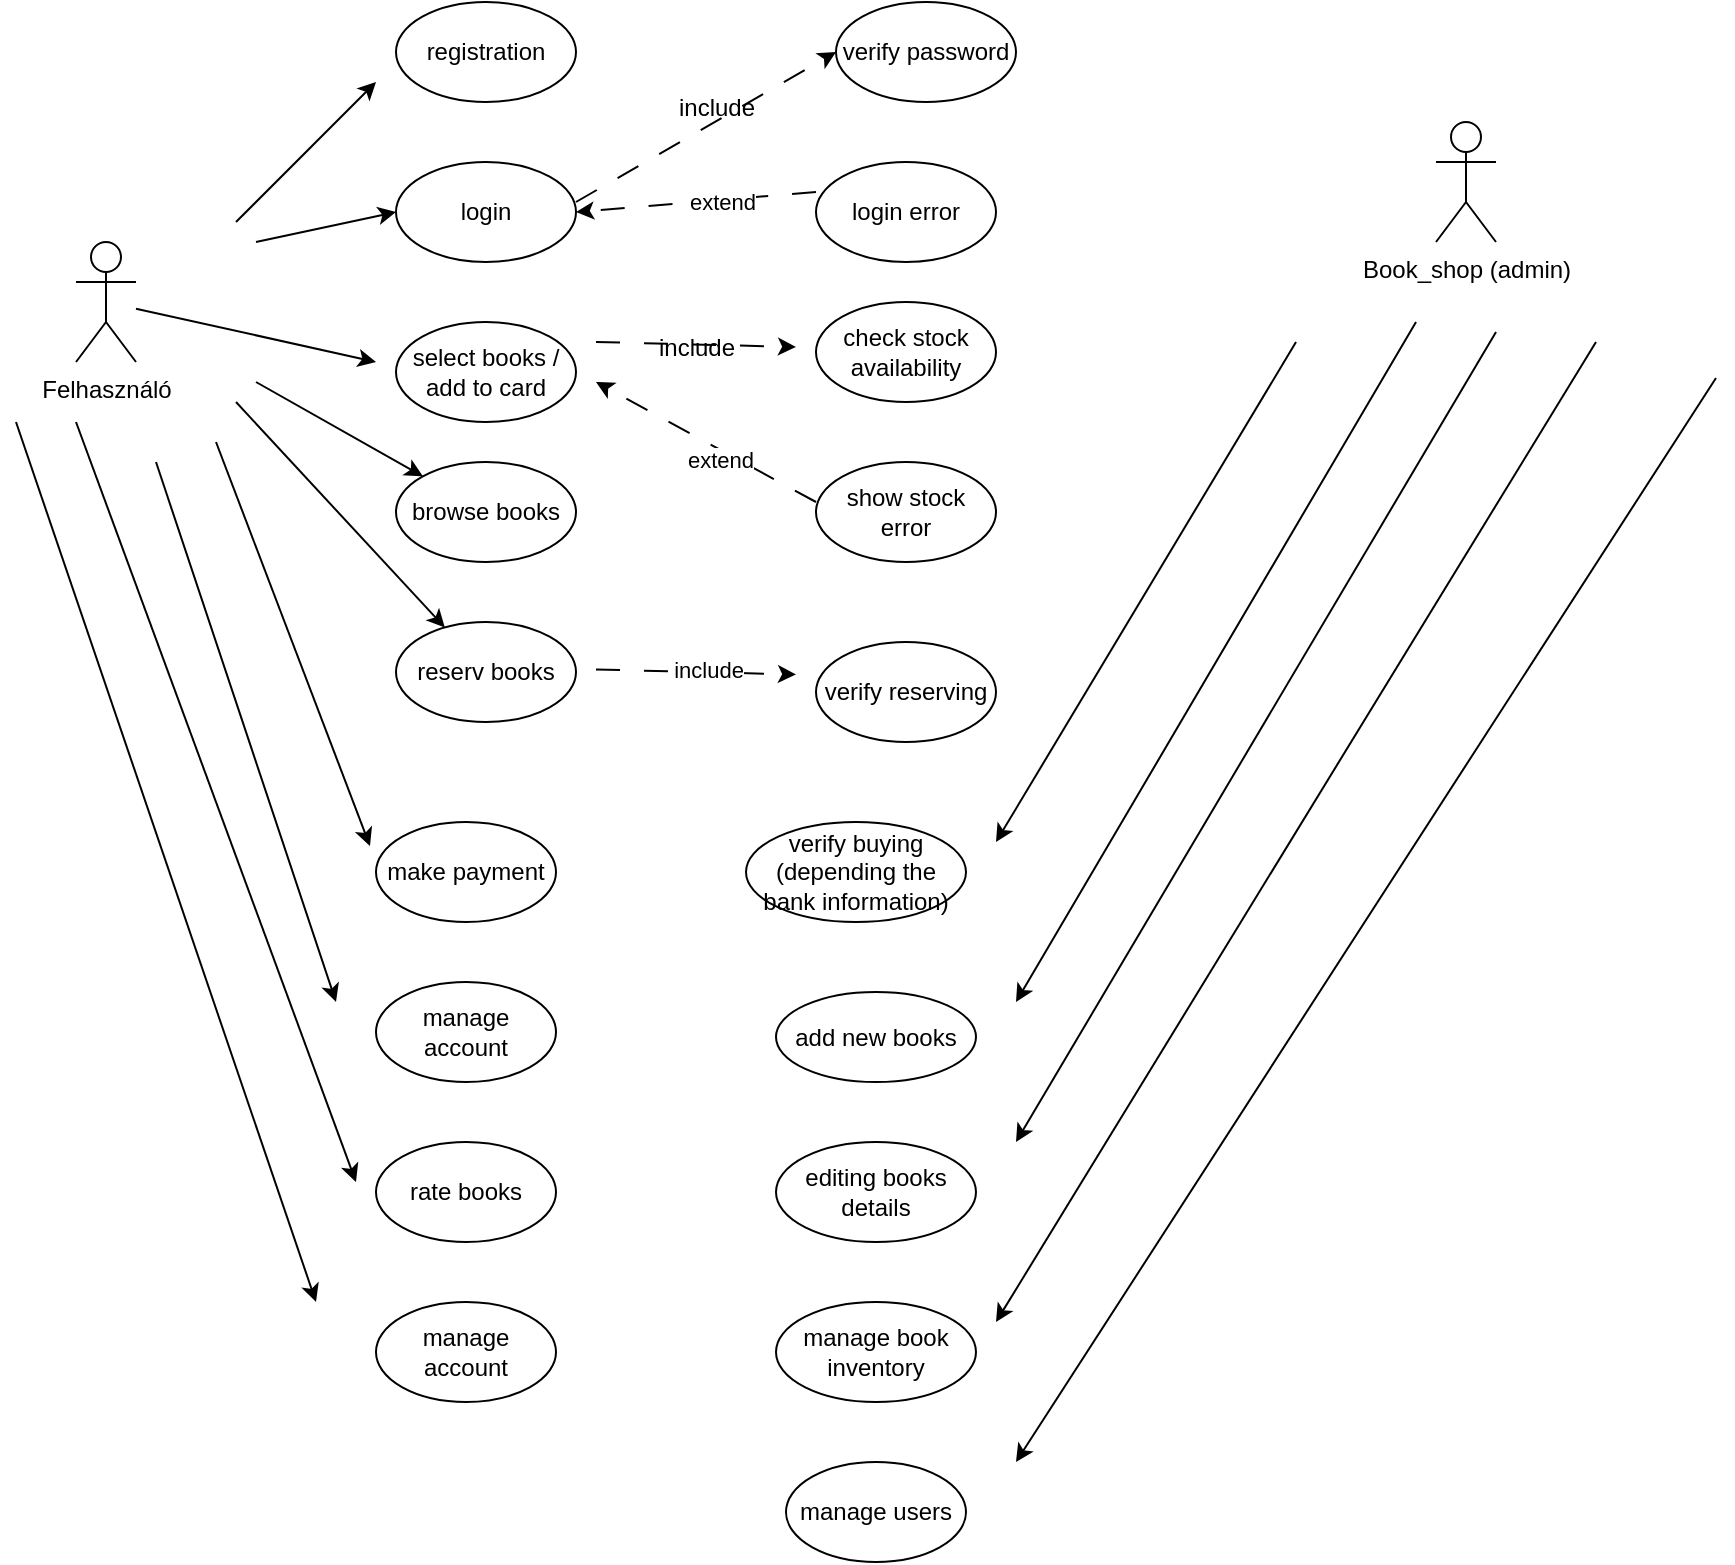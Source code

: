 <mxfile version="25.0.3">
  <diagram name="1 oldal" id="pGAsfrsrWcSzpsH08qXX">
    <mxGraphModel dx="2084" dy="669" grid="1" gridSize="10" guides="1" tooltips="1" connect="1" arrows="1" fold="1" page="1" pageScale="1" pageWidth="827" pageHeight="1169" math="0" shadow="0">
      <root>
        <mxCell id="0" />
        <mxCell id="1" parent="0" />
        <mxCell id="IqRQxUyxFtVxUt3e5DLS-1" value="Felhasználó" style="shape=umlActor;verticalLabelPosition=bottom;verticalAlign=top;html=1;outlineConnect=0;" vertex="1" parent="1">
          <mxGeometry x="-30" y="210" width="30" height="60" as="geometry" />
        </mxCell>
        <mxCell id="IqRQxUyxFtVxUt3e5DLS-2" value="registration" style="ellipse;whiteSpace=wrap;html=1;" vertex="1" parent="1">
          <mxGeometry x="130" y="90" width="90" height="50" as="geometry" />
        </mxCell>
        <mxCell id="IqRQxUyxFtVxUt3e5DLS-3" value="login" style="ellipse;whiteSpace=wrap;html=1;" vertex="1" parent="1">
          <mxGeometry x="130" y="170" width="90" height="50" as="geometry" />
        </mxCell>
        <mxCell id="IqRQxUyxFtVxUt3e5DLS-4" value="select books /&lt;br&gt;add to card" style="ellipse;whiteSpace=wrap;html=1;" vertex="1" parent="1">
          <mxGeometry x="130" y="250" width="90" height="50" as="geometry" />
        </mxCell>
        <mxCell id="IqRQxUyxFtVxUt3e5DLS-6" style="edgeStyle=orthogonalEdgeStyle;rounded=0;orthogonalLoop=1;jettySize=auto;html=1;exitX=0.5;exitY=0;exitDx=0;exitDy=0;" edge="1" parent="1">
          <mxGeometry relative="1" as="geometry">
            <mxPoint x="175" y="320" as="targetPoint" />
            <mxPoint x="175" y="320" as="sourcePoint" />
          </mxGeometry>
        </mxCell>
        <mxCell id="IqRQxUyxFtVxUt3e5DLS-7" value="reserv books" style="ellipse;whiteSpace=wrap;html=1;" vertex="1" parent="1">
          <mxGeometry x="130" y="400" width="90" height="50" as="geometry" />
        </mxCell>
        <mxCell id="IqRQxUyxFtVxUt3e5DLS-8" value="Book_shop (admin)" style="shape=umlActor;verticalLabelPosition=bottom;verticalAlign=top;html=1;outlineConnect=0;" vertex="1" parent="1">
          <mxGeometry x="650" y="150" width="30" height="60" as="geometry" />
        </mxCell>
        <mxCell id="IqRQxUyxFtVxUt3e5DLS-16" value="verify password" style="ellipse;whiteSpace=wrap;html=1;" vertex="1" parent="1">
          <mxGeometry x="350" y="90" width="90" height="50" as="geometry" />
        </mxCell>
        <mxCell id="IqRQxUyxFtVxUt3e5DLS-17" value="" style="endArrow=classic;html=1;rounded=0;entryX=0;entryY=0.5;entryDx=0;entryDy=0;dashed=1;dashPattern=12 12;" edge="1" parent="1" target="IqRQxUyxFtVxUt3e5DLS-16">
          <mxGeometry relative="1" as="geometry">
            <mxPoint x="220" y="190" as="sourcePoint" />
            <mxPoint x="320" y="190" as="targetPoint" />
          </mxGeometry>
        </mxCell>
        <mxCell id="IqRQxUyxFtVxUt3e5DLS-20" value="" style="endArrow=classic;html=1;rounded=0;" edge="1" parent="1">
          <mxGeometry width="50" height="50" relative="1" as="geometry">
            <mxPoint x="50" y="200" as="sourcePoint" />
            <mxPoint x="120" y="130" as="targetPoint" />
          </mxGeometry>
        </mxCell>
        <mxCell id="IqRQxUyxFtVxUt3e5DLS-21" value="" style="endArrow=classic;html=1;rounded=0;entryX=0;entryY=0.5;entryDx=0;entryDy=0;" edge="1" parent="1" target="IqRQxUyxFtVxUt3e5DLS-3">
          <mxGeometry width="50" height="50" relative="1" as="geometry">
            <mxPoint x="60" y="210" as="sourcePoint" />
            <mxPoint x="120" y="170" as="targetPoint" />
          </mxGeometry>
        </mxCell>
        <mxCell id="IqRQxUyxFtVxUt3e5DLS-36" value="" style="endArrow=classic;html=1;rounded=0;" edge="1" parent="1" source="IqRQxUyxFtVxUt3e5DLS-1">
          <mxGeometry width="50" height="50" relative="1" as="geometry">
            <mxPoint x="40" y="320" as="sourcePoint" />
            <mxPoint x="120" y="270" as="targetPoint" />
          </mxGeometry>
        </mxCell>
        <mxCell id="IqRQxUyxFtVxUt3e5DLS-49" value="" style="endArrow=classic;html=1;rounded=0;" edge="1" parent="1" target="IqRQxUyxFtVxUt3e5DLS-7">
          <mxGeometry width="50" height="50" relative="1" as="geometry">
            <mxPoint x="50" y="290" as="sourcePoint" />
            <mxPoint x="120" y="390" as="targetPoint" />
          </mxGeometry>
        </mxCell>
        <mxCell id="IqRQxUyxFtVxUt3e5DLS-51" value="login error" style="ellipse;whiteSpace=wrap;html=1;" vertex="1" parent="1">
          <mxGeometry x="340" y="170" width="90" height="50" as="geometry" />
        </mxCell>
        <mxCell id="IqRQxUyxFtVxUt3e5DLS-52" value="" style="endArrow=classic;html=1;rounded=0;dashed=1;dashPattern=12 12;exitX=0;exitY=0.3;exitDx=0;exitDy=0;exitPerimeter=0;entryX=1;entryY=0.5;entryDx=0;entryDy=0;" edge="1" parent="1" source="IqRQxUyxFtVxUt3e5DLS-51" target="IqRQxUyxFtVxUt3e5DLS-3">
          <mxGeometry relative="1" as="geometry">
            <mxPoint x="260" y="240" as="sourcePoint" />
            <mxPoint x="240" y="210" as="targetPoint" />
          </mxGeometry>
        </mxCell>
        <mxCell id="IqRQxUyxFtVxUt3e5DLS-66" value="extend" style="edgeLabel;html=1;align=center;verticalAlign=middle;resizable=0;points=[];" vertex="1" connectable="0" parent="IqRQxUyxFtVxUt3e5DLS-52">
          <mxGeometry x="-0.215" y="1" relative="1" as="geometry">
            <mxPoint as="offset" />
          </mxGeometry>
        </mxCell>
        <mxCell id="IqRQxUyxFtVxUt3e5DLS-53" value="check stock availability" style="ellipse;whiteSpace=wrap;html=1;" vertex="1" parent="1">
          <mxGeometry x="340" y="240" width="90" height="50" as="geometry" />
        </mxCell>
        <mxCell id="IqRQxUyxFtVxUt3e5DLS-54" value="" style="endArrow=classic;html=1;rounded=0;dashed=1;dashPattern=12 12;" edge="1" parent="1">
          <mxGeometry relative="1" as="geometry">
            <mxPoint x="230" y="260" as="sourcePoint" />
            <mxPoint x="330" y="262.5" as="targetPoint" />
          </mxGeometry>
        </mxCell>
        <mxCell id="IqRQxUyxFtVxUt3e5DLS-55" value="show stock error" style="ellipse;whiteSpace=wrap;html=1;" vertex="1" parent="1">
          <mxGeometry x="340" y="320" width="90" height="50" as="geometry" />
        </mxCell>
        <mxCell id="IqRQxUyxFtVxUt3e5DLS-56" value="" style="endArrow=classic;html=1;rounded=0;dashed=1;dashPattern=12 12;exitX=0;exitY=0.3;exitDx=0;exitDy=0;exitPerimeter=0;" edge="1" parent="1">
          <mxGeometry relative="1" as="geometry">
            <mxPoint x="340" y="340" as="sourcePoint" />
            <mxPoint x="230" y="280" as="targetPoint" />
          </mxGeometry>
        </mxCell>
        <mxCell id="IqRQxUyxFtVxUt3e5DLS-68" value="extend" style="edgeLabel;html=1;align=center;verticalAlign=middle;resizable=0;points=[];" vertex="1" connectable="0" parent="IqRQxUyxFtVxUt3e5DLS-56">
          <mxGeometry x="-0.159" y="4" relative="1" as="geometry">
            <mxPoint as="offset" />
          </mxGeometry>
        </mxCell>
        <mxCell id="IqRQxUyxFtVxUt3e5DLS-57" value="verify reserving" style="ellipse;whiteSpace=wrap;html=1;" vertex="1" parent="1">
          <mxGeometry x="340" y="410" width="90" height="50" as="geometry" />
        </mxCell>
        <mxCell id="IqRQxUyxFtVxUt3e5DLS-59" value="" style="endArrow=classic;html=1;rounded=0;dashed=1;dashPattern=12 12;" edge="1" parent="1">
          <mxGeometry relative="1" as="geometry">
            <mxPoint x="230" y="423.75" as="sourcePoint" />
            <mxPoint x="330" y="426.25" as="targetPoint" />
          </mxGeometry>
        </mxCell>
        <mxCell id="IqRQxUyxFtVxUt3e5DLS-69" value="include" style="edgeLabel;html=1;align=center;verticalAlign=middle;resizable=0;points=[];" vertex="1" connectable="0" parent="IqRQxUyxFtVxUt3e5DLS-59">
          <mxGeometry x="0.119" y="1" relative="1" as="geometry">
            <mxPoint as="offset" />
          </mxGeometry>
        </mxCell>
        <mxCell id="IqRQxUyxFtVxUt3e5DLS-60" value="make payment" style="ellipse;whiteSpace=wrap;html=1;" vertex="1" parent="1">
          <mxGeometry x="120" y="500" width="90" height="50" as="geometry" />
        </mxCell>
        <mxCell id="IqRQxUyxFtVxUt3e5DLS-61" value="add new books" style="ellipse;whiteSpace=wrap;html=1;" vertex="1" parent="1">
          <mxGeometry x="320" y="585" width="100" height="45" as="geometry" />
        </mxCell>
        <mxCell id="IqRQxUyxFtVxUt3e5DLS-63" value="" style="endArrow=classic;html=1;rounded=0;" edge="1" parent="1">
          <mxGeometry width="50" height="50" relative="1" as="geometry">
            <mxPoint x="640" y="250" as="sourcePoint" />
            <mxPoint x="440" y="590" as="targetPoint" />
          </mxGeometry>
        </mxCell>
        <mxCell id="IqRQxUyxFtVxUt3e5DLS-65" value="include" style="text;html=1;align=center;verticalAlign=middle;resizable=0;points=[];autosize=1;strokeColor=none;fillColor=none;" vertex="1" parent="1">
          <mxGeometry x="260" y="128" width="60" height="30" as="geometry" />
        </mxCell>
        <mxCell id="IqRQxUyxFtVxUt3e5DLS-67" value="include" style="text;html=1;align=center;verticalAlign=middle;resizable=0;points=[];autosize=1;strokeColor=none;fillColor=none;" vertex="1" parent="1">
          <mxGeometry x="250" y="248" width="60" height="30" as="geometry" />
        </mxCell>
        <mxCell id="IqRQxUyxFtVxUt3e5DLS-70" value="" style="endArrow=classic;html=1;rounded=0;" edge="1" parent="1">
          <mxGeometry width="50" height="50" relative="1" as="geometry">
            <mxPoint x="40" y="310" as="sourcePoint" />
            <mxPoint x="117" y="512" as="targetPoint" />
          </mxGeometry>
        </mxCell>
        <mxCell id="IqRQxUyxFtVxUt3e5DLS-71" value="verify buying&lt;br&gt;(depending the bank information&lt;span style=&quot;background-color: initial;&quot;&gt;)&lt;/span&gt;" style="ellipse;whiteSpace=wrap;html=1;" vertex="1" parent="1">
          <mxGeometry x="305" y="500" width="110" height="50" as="geometry" />
        </mxCell>
        <mxCell id="IqRQxUyxFtVxUt3e5DLS-72" value="" style="endArrow=classic;html=1;rounded=0;" edge="1" parent="1">
          <mxGeometry width="50" height="50" relative="1" as="geometry">
            <mxPoint x="580" y="260" as="sourcePoint" />
            <mxPoint x="430" y="510" as="targetPoint" />
          </mxGeometry>
        </mxCell>
        <mxCell id="IqRQxUyxFtVxUt3e5DLS-73" value="editing books details" style="ellipse;whiteSpace=wrap;html=1;" vertex="1" parent="1">
          <mxGeometry x="320" y="660" width="100" height="50" as="geometry" />
        </mxCell>
        <mxCell id="IqRQxUyxFtVxUt3e5DLS-74" value="" style="endArrow=classic;html=1;rounded=0;" edge="1" parent="1">
          <mxGeometry width="50" height="50" relative="1" as="geometry">
            <mxPoint x="680" y="255" as="sourcePoint" />
            <mxPoint x="440" y="660" as="targetPoint" />
          </mxGeometry>
        </mxCell>
        <mxCell id="IqRQxUyxFtVxUt3e5DLS-75" value="browse books" style="ellipse;whiteSpace=wrap;html=1;" vertex="1" parent="1">
          <mxGeometry x="130" y="320" width="90" height="50" as="geometry" />
        </mxCell>
        <mxCell id="IqRQxUyxFtVxUt3e5DLS-76" value="" style="endArrow=classic;html=1;rounded=0;" edge="1" parent="1" target="IqRQxUyxFtVxUt3e5DLS-75">
          <mxGeometry width="50" height="50" relative="1" as="geometry">
            <mxPoint x="60" y="280" as="sourcePoint" />
            <mxPoint x="140" y="297" as="targetPoint" />
          </mxGeometry>
        </mxCell>
        <mxCell id="IqRQxUyxFtVxUt3e5DLS-77" value="manage book inventory" style="ellipse;whiteSpace=wrap;html=1;" vertex="1" parent="1">
          <mxGeometry x="320" y="740" width="100" height="50" as="geometry" />
        </mxCell>
        <mxCell id="IqRQxUyxFtVxUt3e5DLS-78" value="manage account" style="ellipse;whiteSpace=wrap;html=1;" vertex="1" parent="1">
          <mxGeometry x="120" y="580" width="90" height="50" as="geometry" />
        </mxCell>
        <mxCell id="IqRQxUyxFtVxUt3e5DLS-82" value="rate books" style="ellipse;whiteSpace=wrap;html=1;" vertex="1" parent="1">
          <mxGeometry x="120" y="660" width="90" height="50" as="geometry" />
        </mxCell>
        <mxCell id="IqRQxUyxFtVxUt3e5DLS-83" value="" style="endArrow=classic;html=1;rounded=0;" edge="1" parent="1">
          <mxGeometry width="50" height="50" relative="1" as="geometry">
            <mxPoint x="10" y="320" as="sourcePoint" />
            <mxPoint x="100" y="590" as="targetPoint" />
          </mxGeometry>
        </mxCell>
        <mxCell id="IqRQxUyxFtVxUt3e5DLS-84" value="" style="endArrow=classic;html=1;rounded=0;" edge="1" parent="1">
          <mxGeometry width="50" height="50" relative="1" as="geometry">
            <mxPoint x="-30" y="300" as="sourcePoint" />
            <mxPoint x="110" y="680" as="targetPoint" />
          </mxGeometry>
        </mxCell>
        <mxCell id="IqRQxUyxFtVxUt3e5DLS-85" value="" style="endArrow=classic;html=1;rounded=0;" edge="1" parent="1">
          <mxGeometry width="50" height="50" relative="1" as="geometry">
            <mxPoint x="730" y="260" as="sourcePoint" />
            <mxPoint x="430" y="750" as="targetPoint" />
          </mxGeometry>
        </mxCell>
        <mxCell id="IqRQxUyxFtVxUt3e5DLS-86" value="manage account" style="ellipse;whiteSpace=wrap;html=1;" vertex="1" parent="1">
          <mxGeometry x="120" y="740" width="90" height="50" as="geometry" />
        </mxCell>
        <mxCell id="IqRQxUyxFtVxUt3e5DLS-87" value="manage users" style="ellipse;whiteSpace=wrap;html=1;" vertex="1" parent="1">
          <mxGeometry x="325" y="820" width="90" height="50" as="geometry" />
        </mxCell>
        <mxCell id="IqRQxUyxFtVxUt3e5DLS-88" value="" style="endArrow=classic;html=1;rounded=0;" edge="1" parent="1">
          <mxGeometry width="50" height="50" relative="1" as="geometry">
            <mxPoint x="790" y="278" as="sourcePoint" />
            <mxPoint x="440" y="820" as="targetPoint" />
          </mxGeometry>
        </mxCell>
        <mxCell id="IqRQxUyxFtVxUt3e5DLS-89" value="" style="endArrow=classic;html=1;rounded=0;" edge="1" parent="1">
          <mxGeometry width="50" height="50" relative="1" as="geometry">
            <mxPoint x="-60" y="300" as="sourcePoint" />
            <mxPoint x="90" y="740" as="targetPoint" />
          </mxGeometry>
        </mxCell>
      </root>
    </mxGraphModel>
  </diagram>
</mxfile>
